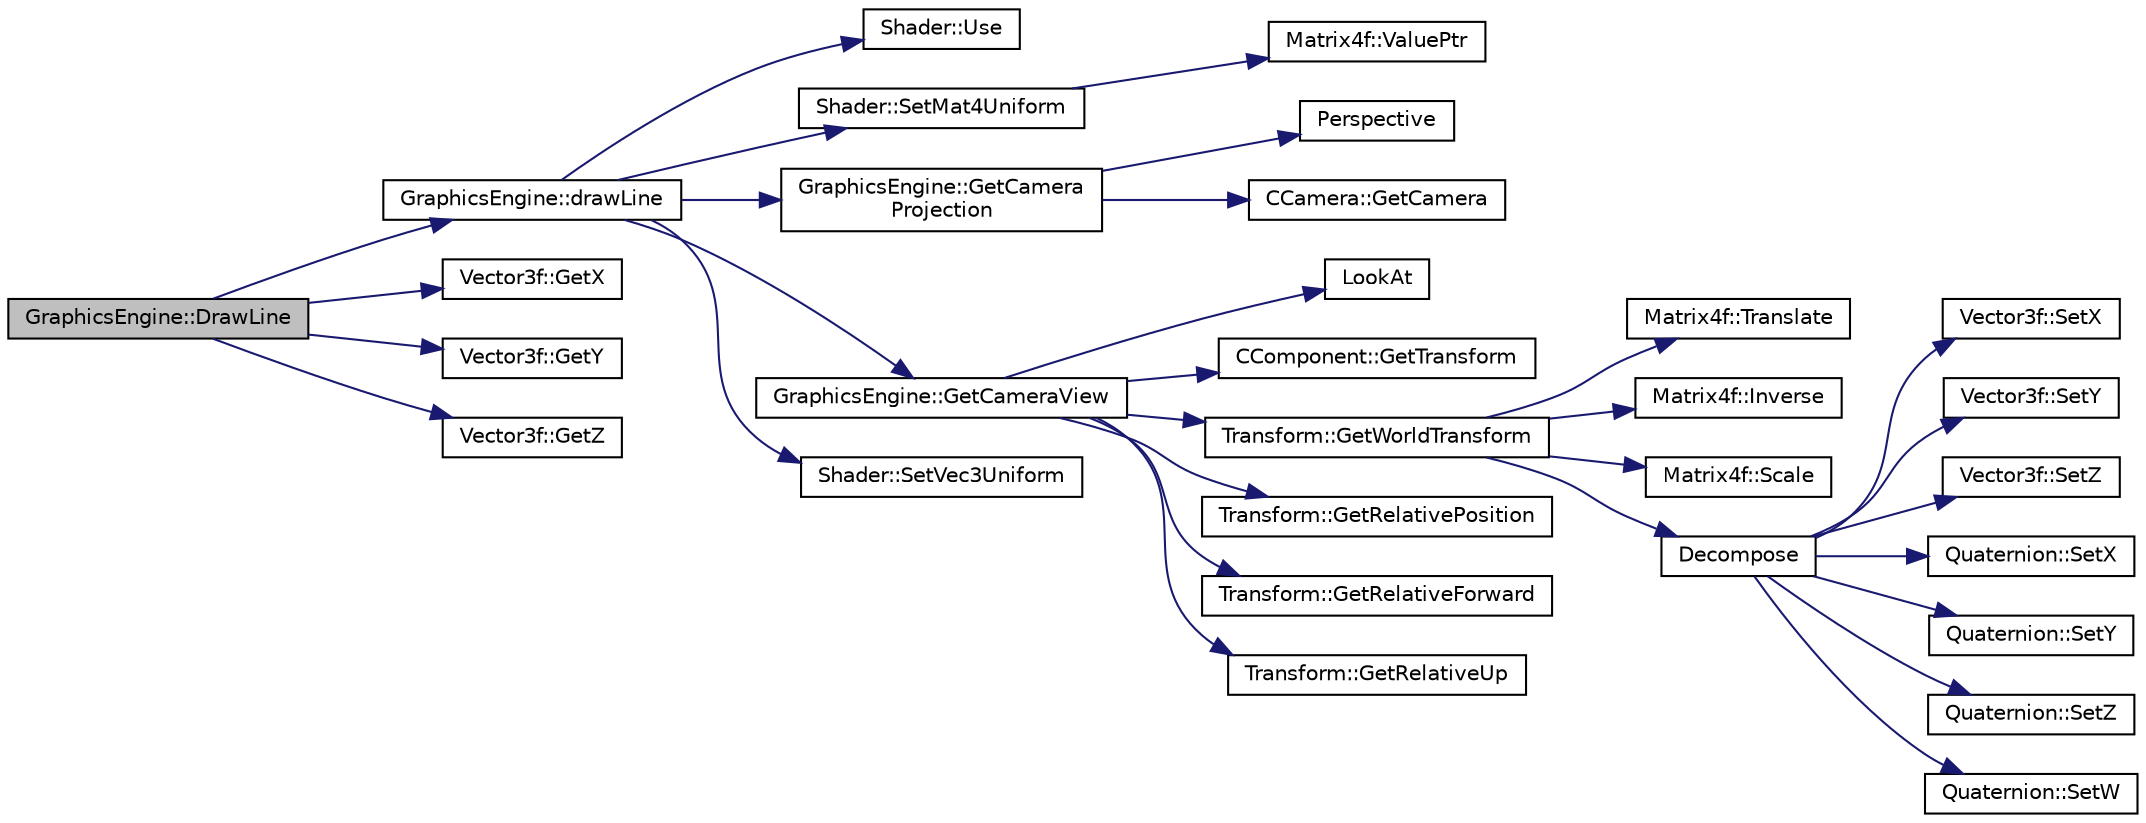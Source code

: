 digraph "GraphicsEngine::DrawLine"
{
 // LATEX_PDF_SIZE
  edge [fontname="Helvetica",fontsize="10",labelfontname="Helvetica",labelfontsize="10"];
  node [fontname="Helvetica",fontsize="10",shape=record];
  rankdir="LR";
  Node162 [label="GraphicsEngine::DrawLine",height=0.2,width=0.4,color="black", fillcolor="grey75", style="filled", fontcolor="black",tooltip=" "];
  Node162 -> Node163 [color="midnightblue",fontsize="10",style="solid",fontname="Helvetica"];
  Node163 [label="GraphicsEngine::drawLine",height=0.2,width=0.4,color="black", fillcolor="white", style="filled",URL="$class_graphics_engine.html#afb73fe7fe81680f53c9ce8d0d611d042",tooltip=" "];
  Node163 -> Node164 [color="midnightblue",fontsize="10",style="solid",fontname="Helvetica"];
  Node164 [label="Shader::Use",height=0.2,width=0.4,color="black", fillcolor="white", style="filled",URL="$class_shader.html#a11a2de17d1d077ec34acd4f7cd57f6b1",tooltip="Sets this shader object to the current opengl shader instance"];
  Node163 -> Node165 [color="midnightblue",fontsize="10",style="solid",fontname="Helvetica"];
  Node165 [label="Shader::SetMat4Uniform",height=0.2,width=0.4,color="black", fillcolor="white", style="filled",URL="$class_shader.html#af3c9771992ec0ec23433713bebb4ee79",tooltip="Sets a global matrix 4x4 uniform in the shader"];
  Node165 -> Node166 [color="midnightblue",fontsize="10",style="solid",fontname="Helvetica"];
  Node166 [label="Matrix4f::ValuePtr",height=0.2,width=0.4,color="black", fillcolor="white", style="filled",URL="$class_matrix4f.html#a2e3678454ddd2063fff3f21dfac85a45",tooltip=" "];
  Node163 -> Node167 [color="midnightblue",fontsize="10",style="solid",fontname="Helvetica"];
  Node167 [label="GraphicsEngine::GetCamera\lProjection",height=0.2,width=0.4,color="black", fillcolor="white", style="filled",URL="$class_graphics_engine.html#ad368bd761d0bea42600b0d5479d24f23",tooltip="Accessor for the projection matrix of the active camera."];
  Node167 -> Node168 [color="midnightblue",fontsize="10",style="solid",fontname="Helvetica"];
  Node168 [label="Perspective",height=0.2,width=0.4,color="black", fillcolor="white", style="filled",URL="$_misc_math_8cpp.html#adab621185cf6bcd31d66155a90eb1f0e",tooltip=" "];
  Node167 -> Node169 [color="midnightblue",fontsize="10",style="solid",fontname="Helvetica"];
  Node169 [label="CCamera::GetCamera",height=0.2,width=0.4,color="black", fillcolor="white", style="filled",URL="$class_c_camera.html#a0e2ace71b0702c64078e5cf997026247",tooltip="camera accessor"];
  Node163 -> Node170 [color="midnightblue",fontsize="10",style="solid",fontname="Helvetica"];
  Node170 [label="GraphicsEngine::GetCameraView",height=0.2,width=0.4,color="black", fillcolor="white", style="filled",URL="$class_graphics_engine.html#a0ee78e7d5cd78fef727ee2543f80cbd5",tooltip="returns the current camera view position/direction"];
  Node170 -> Node171 [color="midnightblue",fontsize="10",style="solid",fontname="Helvetica"];
  Node171 [label="LookAt",height=0.2,width=0.4,color="black", fillcolor="white", style="filled",URL="$_misc_math_8cpp.html#a84fdff132c6f3a334dbb0146e255b072",tooltip=" "];
  Node170 -> Node172 [color="midnightblue",fontsize="10",style="solid",fontname="Helvetica"];
  Node172 [label="CComponent::GetTransform",height=0.2,width=0.4,color="black", fillcolor="white", style="filled",URL="$class_c_component.html#a3796546e2460ee6457af80534ddff0d5",tooltip="transform accessor"];
  Node170 -> Node173 [color="midnightblue",fontsize="10",style="solid",fontname="Helvetica"];
  Node173 [label="Transform::GetWorldTransform",height=0.2,width=0.4,color="black", fillcolor="white", style="filled",URL="$class_transform.html#ac84077749121c7c7192d3ffa47db49c9",tooltip="Gets this transform's absolute value in world space based on all its parents."];
  Node173 -> Node174 [color="midnightblue",fontsize="10",style="solid",fontname="Helvetica"];
  Node174 [label="Matrix4f::Translate",height=0.2,width=0.4,color="black", fillcolor="white", style="filled",URL="$class_matrix4f.html#a7f24e90f377fa263ff85116aad8f25bb",tooltip=" "];
  Node173 -> Node175 [color="midnightblue",fontsize="10",style="solid",fontname="Helvetica"];
  Node175 [label="Matrix4f::Inverse",height=0.2,width=0.4,color="black", fillcolor="white", style="filled",URL="$class_matrix4f.html#aa09d69518dac4d550ad479961ec19f73",tooltip=" "];
  Node173 -> Node176 [color="midnightblue",fontsize="10",style="solid",fontname="Helvetica"];
  Node176 [label="Matrix4f::Scale",height=0.2,width=0.4,color="black", fillcolor="white", style="filled",URL="$class_matrix4f.html#a71cb5e4de86d71bf51c079ad8acbf229",tooltip=" "];
  Node173 -> Node177 [color="midnightblue",fontsize="10",style="solid",fontname="Helvetica"];
  Node177 [label="Decompose",height=0.2,width=0.4,color="black", fillcolor="white", style="filled",URL="$_misc_math_8cpp.html#a5333ad52717a28c5234329908023c296",tooltip=" "];
  Node177 -> Node178 [color="midnightblue",fontsize="10",style="solid",fontname="Helvetica"];
  Node178 [label="Vector3f::SetX",height=0.2,width=0.4,color="black", fillcolor="white", style="filled",URL="$class_vector3f.html#aaa6791fa256647707bcf41017f498bcf",tooltip="x value mutator"];
  Node177 -> Node179 [color="midnightblue",fontsize="10",style="solid",fontname="Helvetica"];
  Node179 [label="Vector3f::SetY",height=0.2,width=0.4,color="black", fillcolor="white", style="filled",URL="$class_vector3f.html#a260bcd7eb6bebb43f79a29421d254f2b",tooltip="y value mutator"];
  Node177 -> Node180 [color="midnightblue",fontsize="10",style="solid",fontname="Helvetica"];
  Node180 [label="Vector3f::SetZ",height=0.2,width=0.4,color="black", fillcolor="white", style="filled",URL="$class_vector3f.html#afb24d616af2e75cce9af632c870141ac",tooltip="z value mutator"];
  Node177 -> Node181 [color="midnightblue",fontsize="10",style="solid",fontname="Helvetica"];
  Node181 [label="Quaternion::SetX",height=0.2,width=0.4,color="black", fillcolor="white", style="filled",URL="$class_quaternion.html#a1bfc1782be552d9163706f772faab415",tooltip="x value mutator"];
  Node177 -> Node182 [color="midnightblue",fontsize="10",style="solid",fontname="Helvetica"];
  Node182 [label="Quaternion::SetY",height=0.2,width=0.4,color="black", fillcolor="white", style="filled",URL="$class_quaternion.html#a7bb167a496e76cd5dfeeff68cd22c143",tooltip="y value mutator"];
  Node177 -> Node183 [color="midnightblue",fontsize="10",style="solid",fontname="Helvetica"];
  Node183 [label="Quaternion::SetZ",height=0.2,width=0.4,color="black", fillcolor="white", style="filled",URL="$class_quaternion.html#a68030fa2014f3d281ac8116722954661",tooltip="z value mutator"];
  Node177 -> Node184 [color="midnightblue",fontsize="10",style="solid",fontname="Helvetica"];
  Node184 [label="Quaternion::SetW",height=0.2,width=0.4,color="black", fillcolor="white", style="filled",URL="$class_quaternion.html#a1ebf115669b6eea34055c9ceabbab3c7",tooltip="w value mutator"];
  Node170 -> Node185 [color="midnightblue",fontsize="10",style="solid",fontname="Helvetica"];
  Node185 [label="Transform::GetRelativePosition",height=0.2,width=0.4,color="black", fillcolor="white", style="filled",URL="$class_transform.html#a07df84a85998644477081fc31d53e546",tooltip="position accessor"];
  Node170 -> Node186 [color="midnightblue",fontsize="10",style="solid",fontname="Helvetica"];
  Node186 [label="Transform::GetRelativeForward",height=0.2,width=0.4,color="black", fillcolor="white", style="filled",URL="$class_transform.html#acdae6b71a7ab33739288c07e5876bc40",tooltip="Retrieves the forward direction of this vector relative to parent transform."];
  Node170 -> Node187 [color="midnightblue",fontsize="10",style="solid",fontname="Helvetica"];
  Node187 [label="Transform::GetRelativeUp",height=0.2,width=0.4,color="black", fillcolor="white", style="filled",URL="$class_transform.html#a6b845db08255a6fa05d94bfeefc7ef9f",tooltip="Retrieves the up direction of this vector relative to parent transform."];
  Node163 -> Node188 [color="midnightblue",fontsize="10",style="solid",fontname="Helvetica"];
  Node188 [label="Shader::SetVec3Uniform",height=0.2,width=0.4,color="black", fillcolor="white", style="filled",URL="$class_shader.html#a45c80435b4ade277078d352c0cad5aa8",tooltip=" "];
  Node162 -> Node189 [color="midnightblue",fontsize="10",style="solid",fontname="Helvetica"];
  Node189 [label="Vector3f::GetX",height=0.2,width=0.4,color="black", fillcolor="white", style="filled",URL="$class_vector3f.html#abb50ca8baf8111e9bae60e4f7c144db3",tooltip="x value accessor"];
  Node162 -> Node190 [color="midnightblue",fontsize="10",style="solid",fontname="Helvetica"];
  Node190 [label="Vector3f::GetY",height=0.2,width=0.4,color="black", fillcolor="white", style="filled",URL="$class_vector3f.html#a9a1317e3ba2ef2c5e661d340a74a825a",tooltip="y value accessor"];
  Node162 -> Node191 [color="midnightblue",fontsize="10",style="solid",fontname="Helvetica"];
  Node191 [label="Vector3f::GetZ",height=0.2,width=0.4,color="black", fillcolor="white", style="filled",URL="$class_vector3f.html#a874fc93c81a47a0455afb9cdd542c599",tooltip="z value accessor"];
}
